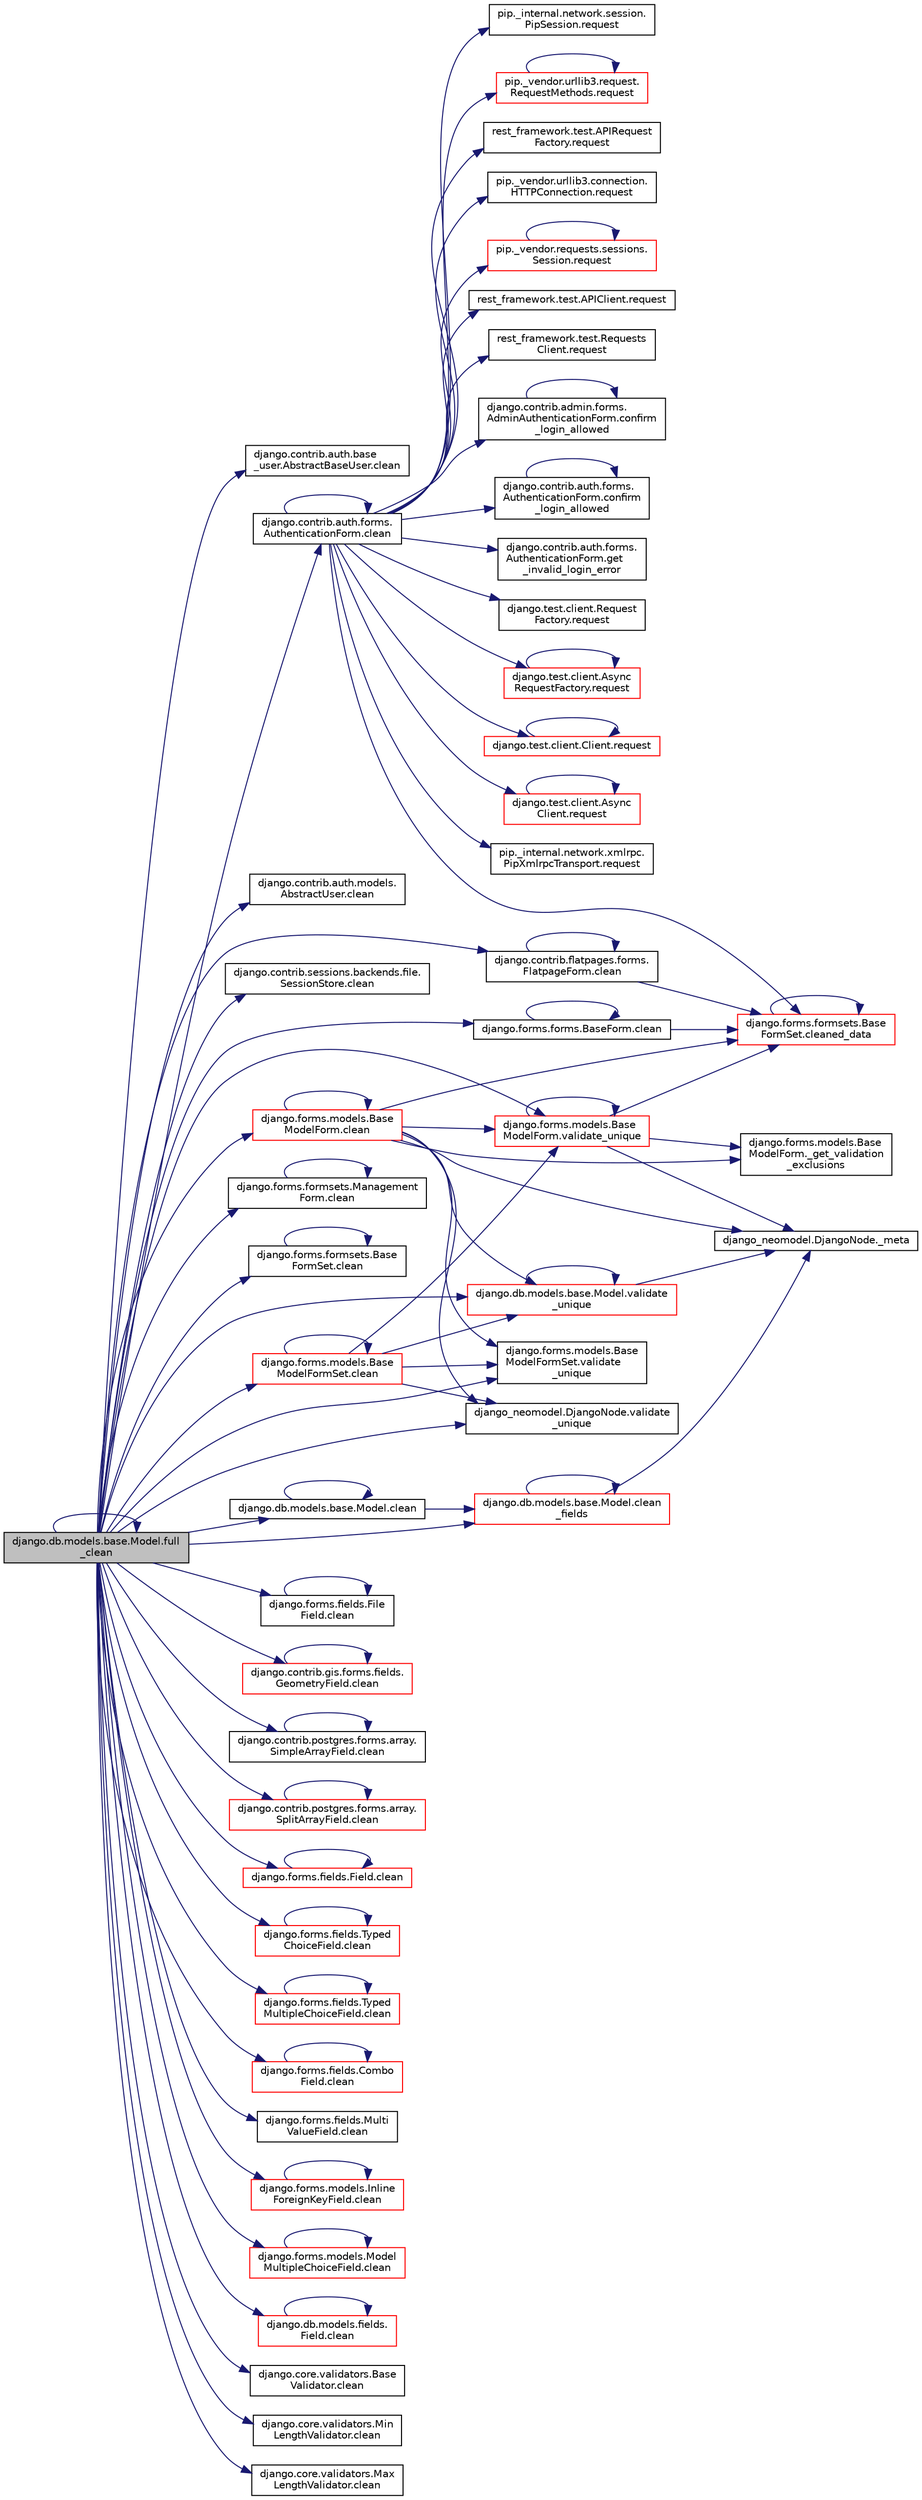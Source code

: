 digraph "django.db.models.base.Model.full_clean"
{
 // LATEX_PDF_SIZE
  edge [fontname="Helvetica",fontsize="10",labelfontname="Helvetica",labelfontsize="10"];
  node [fontname="Helvetica",fontsize="10",shape=record];
  rankdir="LR";
  Node1 [label="django.db.models.base.Model.full\l_clean",height=0.2,width=0.4,color="black", fillcolor="grey75", style="filled", fontcolor="black",tooltip=" "];
  Node1 -> Node2 [color="midnightblue",fontsize="10",style="solid",fontname="Helvetica"];
  Node2 [label="django.contrib.auth.base\l_user.AbstractBaseUser.clean",height=0.2,width=0.4,color="black", fillcolor="white", style="filled",URL="$d6/d40/classdjango_1_1contrib_1_1auth_1_1base__user_1_1_abstract_base_user.html#aad0f9f63494338734d6d42ecdb95e553",tooltip=" "];
  Node1 -> Node3 [color="midnightblue",fontsize="10",style="solid",fontname="Helvetica"];
  Node3 [label="django.contrib.auth.forms.\lAuthenticationForm.clean",height=0.2,width=0.4,color="black", fillcolor="white", style="filled",URL="$d3/d34/classdjango_1_1contrib_1_1auth_1_1forms_1_1_authentication_form.html#a7582ce605c846d85757b967f54ebbb3b",tooltip=" "];
  Node3 -> Node3 [color="midnightblue",fontsize="10",style="solid",fontname="Helvetica"];
  Node3 -> Node4 [color="midnightblue",fontsize="10",style="solid",fontname="Helvetica"];
  Node4 [label="django.forms.formsets.Base\lFormSet.cleaned_data",height=0.2,width=0.4,color="red", fillcolor="white", style="filled",URL="$d5/d7f/classdjango_1_1forms_1_1formsets_1_1_base_form_set.html#aa38b8e30dcee162b6d31447ab61d43fc",tooltip=" "];
  Node4 -> Node4 [color="midnightblue",fontsize="10",style="solid",fontname="Helvetica"];
  Node3 -> Node5528 [color="midnightblue",fontsize="10",style="solid",fontname="Helvetica"];
  Node5528 [label="django.contrib.admin.forms.\lAdminAuthenticationForm.confirm\l_login_allowed",height=0.2,width=0.4,color="black", fillcolor="white", style="filled",URL="$db/db7/classdjango_1_1contrib_1_1admin_1_1forms_1_1_admin_authentication_form.html#ac34a3509d4259931eb33fd8b4503b81e",tooltip=" "];
  Node5528 -> Node5528 [color="midnightblue",fontsize="10",style="solid",fontname="Helvetica"];
  Node3 -> Node5529 [color="midnightblue",fontsize="10",style="solid",fontname="Helvetica"];
  Node5529 [label="django.contrib.auth.forms.\lAuthenticationForm.confirm\l_login_allowed",height=0.2,width=0.4,color="black", fillcolor="white", style="filled",URL="$d3/d34/classdjango_1_1contrib_1_1auth_1_1forms_1_1_authentication_form.html#ab6ff6af31835bca7456c853853931809",tooltip=" "];
  Node5529 -> Node5529 [color="midnightblue",fontsize="10",style="solid",fontname="Helvetica"];
  Node3 -> Node5530 [color="midnightblue",fontsize="10",style="solid",fontname="Helvetica"];
  Node5530 [label="django.contrib.auth.forms.\lAuthenticationForm.get\l_invalid_login_error",height=0.2,width=0.4,color="black", fillcolor="white", style="filled",URL="$d3/d34/classdjango_1_1contrib_1_1auth_1_1forms_1_1_authentication_form.html#a40a3ba5cd5de2e05a048b61d4783cf15",tooltip=" "];
  Node3 -> Node13 [color="midnightblue",fontsize="10",style="solid",fontname="Helvetica"];
  Node13 [label="django.test.client.Request\lFactory.request",height=0.2,width=0.4,color="black", fillcolor="white", style="filled",URL="$db/d7f/classdjango_1_1test_1_1client_1_1_request_factory.html#a12550839ba4cbabcf38bff0d2ff69f0a",tooltip=" "];
  Node3 -> Node14 [color="midnightblue",fontsize="10",style="solid",fontname="Helvetica"];
  Node14 [label="django.test.client.Async\lRequestFactory.request",height=0.2,width=0.4,color="red", fillcolor="white", style="filled",URL="$d6/de5/classdjango_1_1test_1_1client_1_1_async_request_factory.html#a8dcee74bc0f05203aa2aa2aad95555a9",tooltip=" "];
  Node14 -> Node14 [color="midnightblue",fontsize="10",style="solid",fontname="Helvetica"];
  Node3 -> Node16 [color="midnightblue",fontsize="10",style="solid",fontname="Helvetica"];
  Node16 [label="django.test.client.Client.request",height=0.2,width=0.4,color="red", fillcolor="white", style="filled",URL="$d2/d2e/classdjango_1_1test_1_1client_1_1_client.html#a4b25cead120a234c08a522e016cb6138",tooltip=" "];
  Node16 -> Node16 [color="midnightblue",fontsize="10",style="solid",fontname="Helvetica"];
  Node3 -> Node21 [color="midnightblue",fontsize="10",style="solid",fontname="Helvetica"];
  Node21 [label="django.test.client.Async\lClient.request",height=0.2,width=0.4,color="red", fillcolor="white", style="filled",URL="$d9/dd7/classdjango_1_1test_1_1client_1_1_async_client.html#a38330cfdf01cb69d3dd0bdb8b9777bd9",tooltip=" "];
  Node21 -> Node21 [color="midnightblue",fontsize="10",style="solid",fontname="Helvetica"];
  Node3 -> Node11 [color="midnightblue",fontsize="10",style="solid",fontname="Helvetica"];
  Node11 [label="pip._internal.network.xmlrpc.\lPipXmlrpcTransport.request",height=0.2,width=0.4,color="black", fillcolor="white", style="filled",URL="$dd/d8a/classpip_1_1__internal_1_1network_1_1xmlrpc_1_1_pip_xmlrpc_transport.html#adb84317dcc522d845a56ce9cc4f82522",tooltip=" "];
  Node3 -> Node484 [color="midnightblue",fontsize="10",style="solid",fontname="Helvetica"];
  Node484 [label="pip._internal.network.session.\lPipSession.request",height=0.2,width=0.4,color="black", fillcolor="white", style="filled",URL="$d9/dc2/classpip_1_1__internal_1_1network_1_1session_1_1_pip_session.html#a9c968f2f764cbd41db6684fafb5b1e6a",tooltip=" "];
  Node3 -> Node23 [color="midnightblue",fontsize="10",style="solid",fontname="Helvetica"];
  Node23 [label="pip._vendor.urllib3.request.\lRequestMethods.request",height=0.2,width=0.4,color="red", fillcolor="white", style="filled",URL="$de/d48/classpip_1_1__vendor_1_1urllib3_1_1request_1_1_request_methods.html#a875ca454fac77c856bdf0cbe44f8fb64",tooltip=" "];
  Node23 -> Node23 [color="midnightblue",fontsize="10",style="solid",fontname="Helvetica"];
  Node3 -> Node12 [color="midnightblue",fontsize="10",style="solid",fontname="Helvetica"];
  Node12 [label="rest_framework.test.APIRequest\lFactory.request",height=0.2,width=0.4,color="black", fillcolor="white", style="filled",URL="$da/d3c/classrest__framework_1_1test_1_1_a_p_i_request_factory.html#abd5931aada009b9fb1f1577613acd058",tooltip=" "];
  Node3 -> Node22 [color="midnightblue",fontsize="10",style="solid",fontname="Helvetica"];
  Node22 [label="pip._vendor.urllib3.connection.\lHTTPConnection.request",height=0.2,width=0.4,color="black", fillcolor="white", style="filled",URL="$d2/d75/classpip_1_1__vendor_1_1urllib3_1_1connection_1_1_h_t_t_p_connection.html#ae44707607a133fa0d27085cc2ea9ef85",tooltip=" "];
  Node3 -> Node54 [color="midnightblue",fontsize="10",style="solid",fontname="Helvetica"];
  Node54 [label="pip._vendor.requests.sessions.\lSession.request",height=0.2,width=0.4,color="red", fillcolor="white", style="filled",URL="$da/de9/classpip_1_1__vendor_1_1requests_1_1sessions_1_1_session.html#a718b60e99280c6ef1a346cb6dc0a90c8",tooltip=" "];
  Node54 -> Node54 [color="midnightblue",fontsize="10",style="solid",fontname="Helvetica"];
  Node3 -> Node482 [color="midnightblue",fontsize="10",style="solid",fontname="Helvetica"];
  Node482 [label="rest_framework.test.APIClient.request",height=0.2,width=0.4,color="black", fillcolor="white", style="filled",URL="$da/d51/classrest__framework_1_1test_1_1_a_p_i_client.html#a77b55b2a0a90921243b61303fc37e59d",tooltip=" "];
  Node3 -> Node483 [color="midnightblue",fontsize="10",style="solid",fontname="Helvetica"];
  Node483 [label="rest_framework.test.Requests\lClient.request",height=0.2,width=0.4,color="black", fillcolor="white", style="filled",URL="$de/dc8/classrest__framework_1_1test_1_1_requests_client.html#ae6de53b1244ae8817b8bf8d6838b72ba",tooltip=" "];
  Node1 -> Node1089 [color="midnightblue",fontsize="10",style="solid",fontname="Helvetica"];
  Node1089 [label="django.contrib.auth.models.\lAbstractUser.clean",height=0.2,width=0.4,color="black", fillcolor="white", style="filled",URL="$dc/db0/classdjango_1_1contrib_1_1auth_1_1models_1_1_abstract_user.html#a16177ac80d9628a91b04baa79efb6fd9",tooltip=" "];
  Node1 -> Node1090 [color="midnightblue",fontsize="10",style="solid",fontname="Helvetica"];
  Node1090 [label="django.contrib.flatpages.forms.\lFlatpageForm.clean",height=0.2,width=0.4,color="black", fillcolor="white", style="filled",URL="$de/d43/classdjango_1_1contrib_1_1flatpages_1_1forms_1_1_flatpage_form.html#a51d9513fb11818ccc8bc81139ce29bed",tooltip=" "];
  Node1090 -> Node1090 [color="midnightblue",fontsize="10",style="solid",fontname="Helvetica"];
  Node1090 -> Node4 [color="midnightblue",fontsize="10",style="solid",fontname="Helvetica"];
  Node1 -> Node1091 [color="midnightblue",fontsize="10",style="solid",fontname="Helvetica"];
  Node1091 [label="django.contrib.sessions.backends.file.\lSessionStore.clean",height=0.2,width=0.4,color="black", fillcolor="white", style="filled",URL="$dc/dba/classdjango_1_1contrib_1_1sessions_1_1backends_1_1file_1_1_session_store.html#a466310a9289ada8808cade6ffc78d1f8",tooltip=" "];
  Node1 -> Node1092 [color="midnightblue",fontsize="10",style="solid",fontname="Helvetica"];
  Node1092 [label="django.db.models.base.Model.clean",height=0.2,width=0.4,color="black", fillcolor="white", style="filled",URL="$da/d39/classdjango_1_1db_1_1models_1_1base_1_1_model.html#a80763289e5ab2e47356a81c107d3f692",tooltip=" "];
  Node1092 -> Node1092 [color="midnightblue",fontsize="10",style="solid",fontname="Helvetica"];
  Node1092 -> Node1093 [color="midnightblue",fontsize="10",style="solid",fontname="Helvetica"];
  Node1093 [label="django.db.models.base.Model.clean\l_fields",height=0.2,width=0.4,color="red", fillcolor="white", style="filled",URL="$da/d39/classdjango_1_1db_1_1models_1_1base_1_1_model.html#a549f5dea41d0ce039d2939bbe12b8e13",tooltip=" "];
  Node1093 -> Node1116 [color="midnightblue",fontsize="10",style="solid",fontname="Helvetica"];
  Node1116 [label="django_neomodel.DjangoNode._meta",height=0.2,width=0.4,color="black", fillcolor="white", style="filled",URL="$dc/dc5/classdjango__neomodel_1_1_django_node.html#abd0c469b835cfd2c9903601051c67742",tooltip=" "];
  Node1093 -> Node1093 [color="midnightblue",fontsize="10",style="solid",fontname="Helvetica"];
  Node1 -> Node1117 [color="midnightblue",fontsize="10",style="solid",fontname="Helvetica"];
  Node1117 [label="django.forms.forms.BaseForm.clean",height=0.2,width=0.4,color="black", fillcolor="white", style="filled",URL="$d8/d44/classdjango_1_1forms_1_1forms_1_1_base_form.html#aac9e2e177a9d7f1e4ee73b3ebfed6719",tooltip=" "];
  Node1117 -> Node1117 [color="midnightblue",fontsize="10",style="solid",fontname="Helvetica"];
  Node1117 -> Node4 [color="midnightblue",fontsize="10",style="solid",fontname="Helvetica"];
  Node1 -> Node1118 [color="midnightblue",fontsize="10",style="solid",fontname="Helvetica"];
  Node1118 [label="django.forms.formsets.Management\lForm.clean",height=0.2,width=0.4,color="black", fillcolor="white", style="filled",URL="$dd/dc7/classdjango_1_1forms_1_1formsets_1_1_management_form.html#ab3753084432fb91ceaf89cc9d99ff835",tooltip=" "];
  Node1118 -> Node1118 [color="midnightblue",fontsize="10",style="solid",fontname="Helvetica"];
  Node1 -> Node1119 [color="midnightblue",fontsize="10",style="solid",fontname="Helvetica"];
  Node1119 [label="django.forms.formsets.Base\lFormSet.clean",height=0.2,width=0.4,color="black", fillcolor="white", style="filled",URL="$d5/d7f/classdjango_1_1forms_1_1formsets_1_1_base_form_set.html#a53d5a61b00eea6e841a8c1f648087ac2",tooltip=" "];
  Node1119 -> Node1119 [color="midnightblue",fontsize="10",style="solid",fontname="Helvetica"];
  Node1 -> Node1120 [color="midnightblue",fontsize="10",style="solid",fontname="Helvetica"];
  Node1120 [label="django.forms.models.Base\lModelForm.clean",height=0.2,width=0.4,color="red", fillcolor="white", style="filled",URL="$d8/dd8/classdjango_1_1forms_1_1models_1_1_base_model_form.html#abbcddac6d29c87ce3f49fba983f5df0a",tooltip=" "];
  Node1120 -> Node1121 [color="midnightblue",fontsize="10",style="solid",fontname="Helvetica"];
  Node1121 [label="django.forms.models.Base\lModelForm._get_validation\l_exclusions",height=0.2,width=0.4,color="black", fillcolor="white", style="filled",URL="$d8/dd8/classdjango_1_1forms_1_1models_1_1_base_model_form.html#a5c330be02dfdf8eb4437cac5e31423e8",tooltip=" "];
  Node1120 -> Node1116 [color="midnightblue",fontsize="10",style="solid",fontname="Helvetica"];
  Node1120 -> Node1120 [color="midnightblue",fontsize="10",style="solid",fontname="Helvetica"];
  Node1120 -> Node4 [color="midnightblue",fontsize="10",style="solid",fontname="Helvetica"];
  Node1120 -> Node1124 [color="midnightblue",fontsize="10",style="solid",fontname="Helvetica"];
  Node1124 [label="django.forms.models.Base\lModelForm.validate_unique",height=0.2,width=0.4,color="red", fillcolor="white", style="filled",URL="$d8/dd8/classdjango_1_1forms_1_1models_1_1_base_model_form.html#ace6b09d164ae2356ee898d5d10207a51",tooltip=" "];
  Node1124 -> Node1121 [color="midnightblue",fontsize="10",style="solid",fontname="Helvetica"];
  Node1124 -> Node1116 [color="midnightblue",fontsize="10",style="solid",fontname="Helvetica"];
  Node1124 -> Node4 [color="midnightblue",fontsize="10",style="solid",fontname="Helvetica"];
  Node1124 -> Node1124 [color="midnightblue",fontsize="10",style="solid",fontname="Helvetica"];
  Node1120 -> Node1125 [color="midnightblue",fontsize="10",style="solid",fontname="Helvetica"];
  Node1125 [label="django.forms.models.Base\lModelFormSet.validate\l_unique",height=0.2,width=0.4,color="black", fillcolor="white", style="filled",URL="$d5/d31/classdjango_1_1forms_1_1models_1_1_base_model_form_set.html#ab8aa4301bd31f76df1921428493b006b",tooltip=" "];
  Node1120 -> Node1126 [color="midnightblue",fontsize="10",style="solid",fontname="Helvetica"];
  Node1126 [label="django_neomodel.DjangoNode.validate\l_unique",height=0.2,width=0.4,color="black", fillcolor="white", style="filled",URL="$dc/dc5/classdjango__neomodel_1_1_django_node.html#a74f7eddd0b4e9845ab2dcfc3a62b80e0",tooltip=" "];
  Node1120 -> Node1127 [color="midnightblue",fontsize="10",style="solid",fontname="Helvetica"];
  Node1127 [label="django.db.models.base.Model.validate\l_unique",height=0.2,width=0.4,color="red", fillcolor="white", style="filled",URL="$da/d39/classdjango_1_1db_1_1models_1_1base_1_1_model.html#a1c0f4b205a5b9e4be57d49e456652836",tooltip=" "];
  Node1127 -> Node1116 [color="midnightblue",fontsize="10",style="solid",fontname="Helvetica"];
  Node1127 -> Node1127 [color="midnightblue",fontsize="10",style="solid",fontname="Helvetica"];
  Node1 -> Node1135 [color="midnightblue",fontsize="10",style="solid",fontname="Helvetica"];
  Node1135 [label="django.forms.models.Base\lModelFormSet.clean",height=0.2,width=0.4,color="red", fillcolor="white", style="filled",URL="$d5/d31/classdjango_1_1forms_1_1models_1_1_base_model_form_set.html#aeb5f8ac417ef44d2a90e7502ccf90482",tooltip=" "];
  Node1135 -> Node1135 [color="midnightblue",fontsize="10",style="solid",fontname="Helvetica"];
  Node1135 -> Node1124 [color="midnightblue",fontsize="10",style="solid",fontname="Helvetica"];
  Node1135 -> Node1125 [color="midnightblue",fontsize="10",style="solid",fontname="Helvetica"];
  Node1135 -> Node1126 [color="midnightblue",fontsize="10",style="solid",fontname="Helvetica"];
  Node1135 -> Node1127 [color="midnightblue",fontsize="10",style="solid",fontname="Helvetica"];
  Node1 -> Node1181 [color="midnightblue",fontsize="10",style="solid",fontname="Helvetica"];
  Node1181 [label="django.forms.fields.File\lField.clean",height=0.2,width=0.4,color="black", fillcolor="white", style="filled",URL="$d3/d1b/classdjango_1_1forms_1_1fields_1_1_file_field.html#ae3c8299b20e606d1260e775eda586ccd",tooltip=" "];
  Node1181 -> Node1181 [color="midnightblue",fontsize="10",style="solid",fontname="Helvetica"];
  Node1 -> Node1182 [color="midnightblue",fontsize="10",style="solid",fontname="Helvetica"];
  Node1182 [label="django.contrib.gis.forms.fields.\lGeometryField.clean",height=0.2,width=0.4,color="red", fillcolor="white", style="filled",URL="$d6/d61/classdjango_1_1contrib_1_1gis_1_1forms_1_1fields_1_1_geometry_field.html#ad1db3bbf833e06307ae89407f6e39c3a",tooltip=" "];
  Node1182 -> Node1182 [color="midnightblue",fontsize="10",style="solid",fontname="Helvetica"];
  Node1 -> Node1201 [color="midnightblue",fontsize="10",style="solid",fontname="Helvetica"];
  Node1201 [label="django.contrib.postgres.forms.array.\lSimpleArrayField.clean",height=0.2,width=0.4,color="black", fillcolor="white", style="filled",URL="$de/da4/classdjango_1_1contrib_1_1postgres_1_1forms_1_1array_1_1_simple_array_field.html#a755fc4cbcd570ffde05142c3ce150d40",tooltip=" "];
  Node1201 -> Node1201 [color="midnightblue",fontsize="10",style="solid",fontname="Helvetica"];
  Node1 -> Node1202 [color="midnightblue",fontsize="10",style="solid",fontname="Helvetica"];
  Node1202 [label="django.contrib.postgres.forms.array.\lSplitArrayField.clean",height=0.2,width=0.4,color="red", fillcolor="white", style="filled",URL="$d4/da1/classdjango_1_1contrib_1_1postgres_1_1forms_1_1array_1_1_split_array_field.html#ac50f298c7b1e3fff235e3fe0869cd01e",tooltip=" "];
  Node1202 -> Node1202 [color="midnightblue",fontsize="10",style="solid",fontname="Helvetica"];
  Node1 -> Node1204 [color="midnightblue",fontsize="10",style="solid",fontname="Helvetica"];
  Node1204 [label="django.forms.fields.Field.clean",height=0.2,width=0.4,color="red", fillcolor="white", style="filled",URL="$d2/d0d/classdjango_1_1forms_1_1fields_1_1_field.html#ac067d0195ef0f3a2c37b00ec6118c25a",tooltip=" "];
  Node1204 -> Node1204 [color="midnightblue",fontsize="10",style="solid",fontname="Helvetica"];
  Node1 -> Node1392 [color="midnightblue",fontsize="10",style="solid",fontname="Helvetica"];
  Node1392 [label="django.forms.fields.Typed\lChoiceField.clean",height=0.2,width=0.4,color="red", fillcolor="white", style="filled",URL="$d4/dc6/classdjango_1_1forms_1_1fields_1_1_typed_choice_field.html#a48fa455561a0650fb71dc21fb5cd7eb3",tooltip=" "];
  Node1392 -> Node1392 [color="midnightblue",fontsize="10",style="solid",fontname="Helvetica"];
  Node1 -> Node1395 [color="midnightblue",fontsize="10",style="solid",fontname="Helvetica"];
  Node1395 [label="django.forms.fields.Typed\lMultipleChoiceField.clean",height=0.2,width=0.4,color="red", fillcolor="white", style="filled",URL="$d5/db0/classdjango_1_1forms_1_1fields_1_1_typed_multiple_choice_field.html#a74717f459998af65b3437d98ab244fcf",tooltip=" "];
  Node1395 -> Node1395 [color="midnightblue",fontsize="10",style="solid",fontname="Helvetica"];
  Node1 -> Node1396 [color="midnightblue",fontsize="10",style="solid",fontname="Helvetica"];
  Node1396 [label="django.forms.fields.Combo\lField.clean",height=0.2,width=0.4,color="red", fillcolor="white", style="filled",URL="$dd/d80/classdjango_1_1forms_1_1fields_1_1_combo_field.html#ae690c346f89c9dda4bc0f81e059e7fab",tooltip=" "];
  Node1396 -> Node1396 [color="midnightblue",fontsize="10",style="solid",fontname="Helvetica"];
  Node1 -> Node1397 [color="midnightblue",fontsize="10",style="solid",fontname="Helvetica"];
  Node1397 [label="django.forms.fields.Multi\lValueField.clean",height=0.2,width=0.4,color="black", fillcolor="white", style="filled",URL="$da/dea/classdjango_1_1forms_1_1fields_1_1_multi_value_field.html#a3c81eed402e2d4259b57d2b23feb3796",tooltip=" "];
  Node1 -> Node1398 [color="midnightblue",fontsize="10",style="solid",fontname="Helvetica"];
  Node1398 [label="django.forms.models.Inline\lForeignKeyField.clean",height=0.2,width=0.4,color="red", fillcolor="white", style="filled",URL="$d7/d15/classdjango_1_1forms_1_1models_1_1_inline_foreign_key_field.html#a0da0a2e2f1ff47bb521a7268eada941e",tooltip=" "];
  Node1398 -> Node1398 [color="midnightblue",fontsize="10",style="solid",fontname="Helvetica"];
  Node1 -> Node1400 [color="midnightblue",fontsize="10",style="solid",fontname="Helvetica"];
  Node1400 [label="django.forms.models.Model\lMultipleChoiceField.clean",height=0.2,width=0.4,color="red", fillcolor="white", style="filled",URL="$d3/d8a/classdjango_1_1forms_1_1models_1_1_model_multiple_choice_field.html#a5fe4a77a897fef91b3de7ccc8e883b3e",tooltip=" "];
  Node1400 -> Node1400 [color="midnightblue",fontsize="10",style="solid",fontname="Helvetica"];
  Node1 -> Node1412 [color="midnightblue",fontsize="10",style="solid",fontname="Helvetica"];
  Node1412 [label="django.db.models.fields.\lField.clean",height=0.2,width=0.4,color="red", fillcolor="white", style="filled",URL="$db/d75/classdjango_1_1db_1_1models_1_1fields_1_1_field.html#ae5e0fc7f93205a2b790c69ad2de9c0c5",tooltip=" "];
  Node1412 -> Node1412 [color="midnightblue",fontsize="10",style="solid",fontname="Helvetica"];
  Node1 -> Node1413 [color="midnightblue",fontsize="10",style="solid",fontname="Helvetica"];
  Node1413 [label="django.core.validators.Base\lValidator.clean",height=0.2,width=0.4,color="black", fillcolor="white", style="filled",URL="$df/d4a/classdjango_1_1core_1_1validators_1_1_base_validator.html#af589e564b77a40a626b6122348e0e44a",tooltip=" "];
  Node1 -> Node1414 [color="midnightblue",fontsize="10",style="solid",fontname="Helvetica"];
  Node1414 [label="django.core.validators.Min\lLengthValidator.clean",height=0.2,width=0.4,color="black", fillcolor="white", style="filled",URL="$d0/d4f/classdjango_1_1core_1_1validators_1_1_min_length_validator.html#aa2a603d7a98976ed0d49e69440c5651d",tooltip=" "];
  Node1 -> Node1415 [color="midnightblue",fontsize="10",style="solid",fontname="Helvetica"];
  Node1415 [label="django.core.validators.Max\lLengthValidator.clean",height=0.2,width=0.4,color="black", fillcolor="white", style="filled",URL="$d5/d69/classdjango_1_1core_1_1validators_1_1_max_length_validator.html#a26c241ee99dffe38532be278cd200aff",tooltip=" "];
  Node1 -> Node1093 [color="midnightblue",fontsize="10",style="solid",fontname="Helvetica"];
  Node1 -> Node1 [color="midnightblue",fontsize="10",style="solid",fontname="Helvetica"];
  Node1 -> Node1124 [color="midnightblue",fontsize="10",style="solid",fontname="Helvetica"];
  Node1 -> Node1125 [color="midnightblue",fontsize="10",style="solid",fontname="Helvetica"];
  Node1 -> Node1126 [color="midnightblue",fontsize="10",style="solid",fontname="Helvetica"];
  Node1 -> Node1127 [color="midnightblue",fontsize="10",style="solid",fontname="Helvetica"];
}
